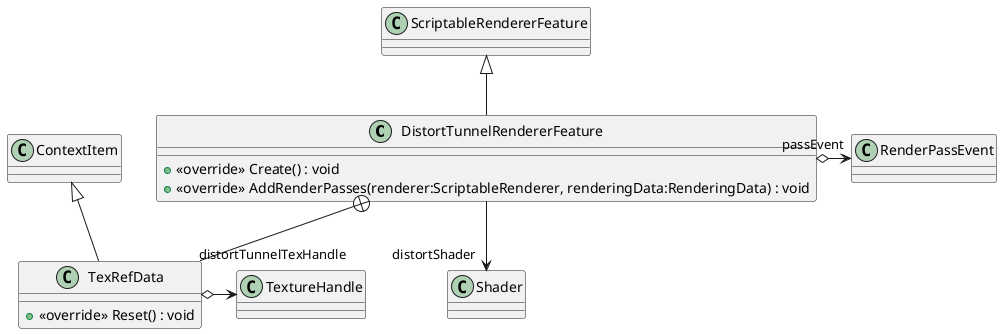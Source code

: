 @startuml
class DistortTunnelRendererFeature {
    + <<override>> Create() : void
    + <<override>> AddRenderPasses(renderer:ScriptableRenderer, renderingData:RenderingData) : void
}
class TexRefData {
    + <<override>> Reset() : void
}
ScriptableRendererFeature <|-- DistortTunnelRendererFeature
DistortTunnelRendererFeature o-> "passEvent" RenderPassEvent
DistortTunnelRendererFeature --> "distortShader" Shader
DistortTunnelRendererFeature +-- TexRefData
ContextItem <|-- TexRefData
TexRefData o-> "distortTunnelTexHandle" TextureHandle
@enduml
